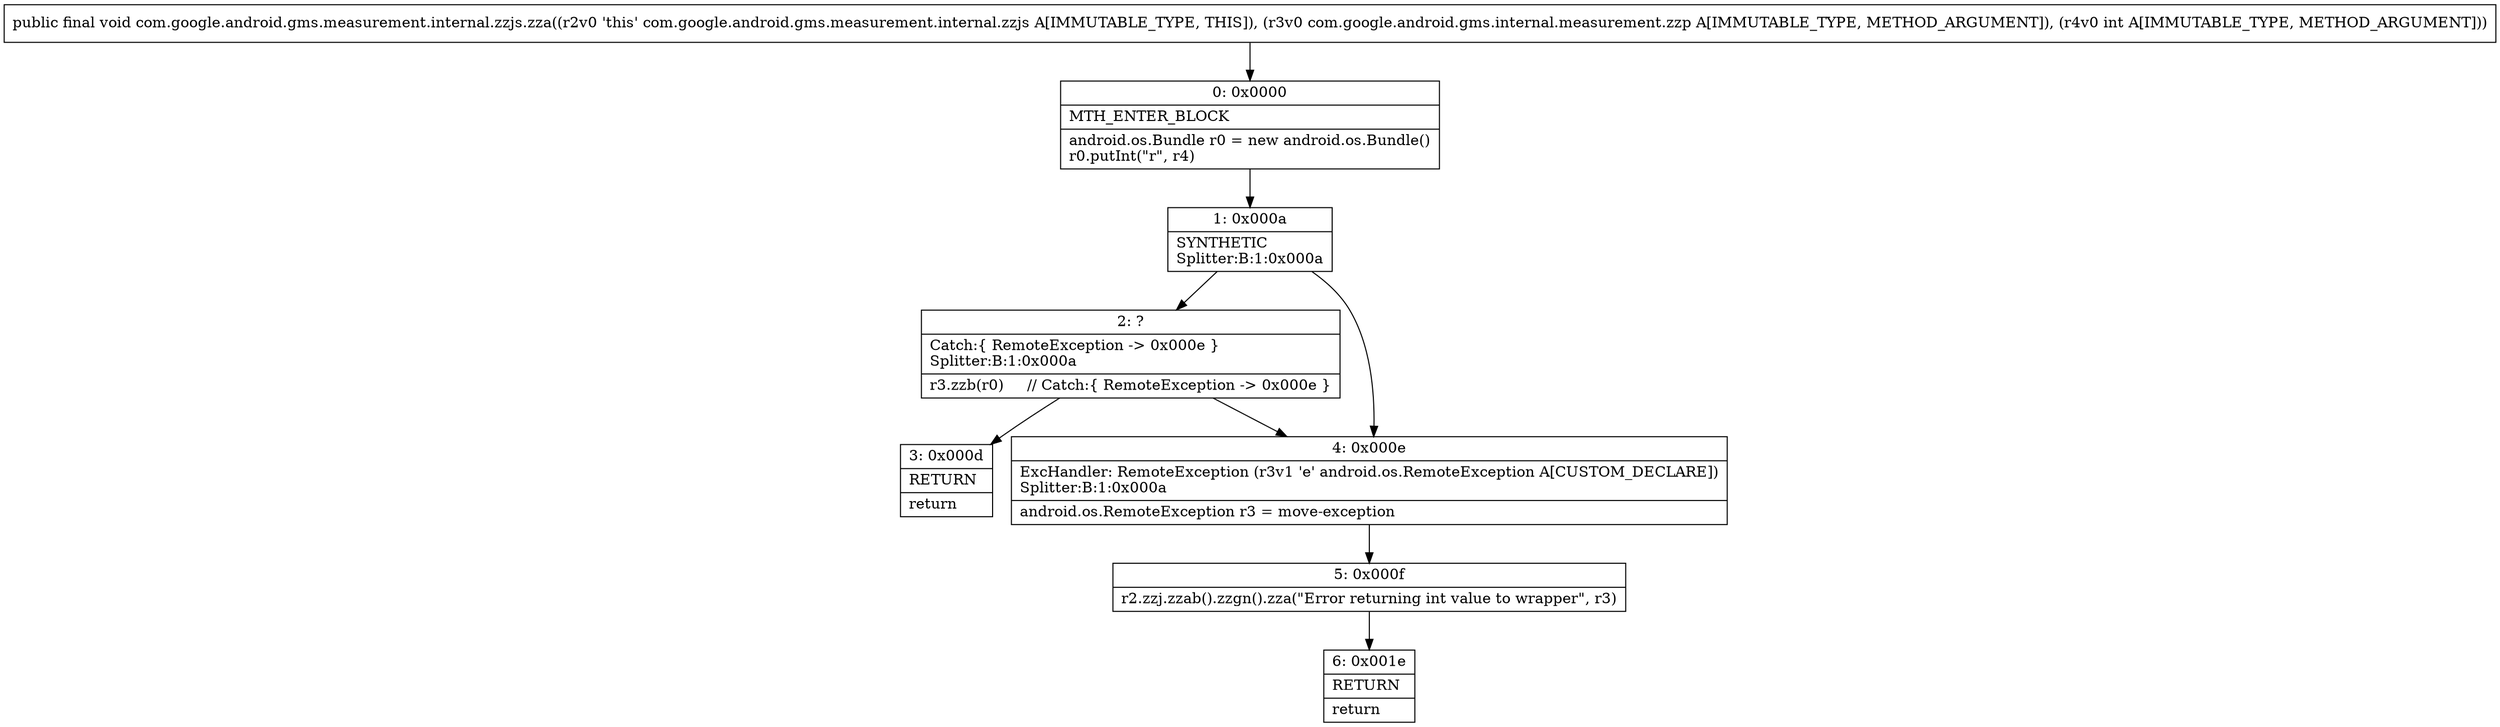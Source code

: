 digraph "CFG forcom.google.android.gms.measurement.internal.zzjs.zza(Lcom\/google\/android\/gms\/internal\/measurement\/zzp;I)V" {
Node_0 [shape=record,label="{0\:\ 0x0000|MTH_ENTER_BLOCK\l|android.os.Bundle r0 = new android.os.Bundle()\lr0.putInt(\"r\", r4)\l}"];
Node_1 [shape=record,label="{1\:\ 0x000a|SYNTHETIC\lSplitter:B:1:0x000a\l}"];
Node_2 [shape=record,label="{2\:\ ?|Catch:\{ RemoteException \-\> 0x000e \}\lSplitter:B:1:0x000a\l|r3.zzb(r0)     \/\/ Catch:\{ RemoteException \-\> 0x000e \}\l}"];
Node_3 [shape=record,label="{3\:\ 0x000d|RETURN\l|return\l}"];
Node_4 [shape=record,label="{4\:\ 0x000e|ExcHandler: RemoteException (r3v1 'e' android.os.RemoteException A[CUSTOM_DECLARE])\lSplitter:B:1:0x000a\l|android.os.RemoteException r3 = move\-exception\l}"];
Node_5 [shape=record,label="{5\:\ 0x000f|r2.zzj.zzab().zzgn().zza(\"Error returning int value to wrapper\", r3)\l}"];
Node_6 [shape=record,label="{6\:\ 0x001e|RETURN\l|return\l}"];
MethodNode[shape=record,label="{public final void com.google.android.gms.measurement.internal.zzjs.zza((r2v0 'this' com.google.android.gms.measurement.internal.zzjs A[IMMUTABLE_TYPE, THIS]), (r3v0 com.google.android.gms.internal.measurement.zzp A[IMMUTABLE_TYPE, METHOD_ARGUMENT]), (r4v0 int A[IMMUTABLE_TYPE, METHOD_ARGUMENT])) }"];
MethodNode -> Node_0;
Node_0 -> Node_1;
Node_1 -> Node_2;
Node_1 -> Node_4;
Node_2 -> Node_3;
Node_2 -> Node_4;
Node_4 -> Node_5;
Node_5 -> Node_6;
}

